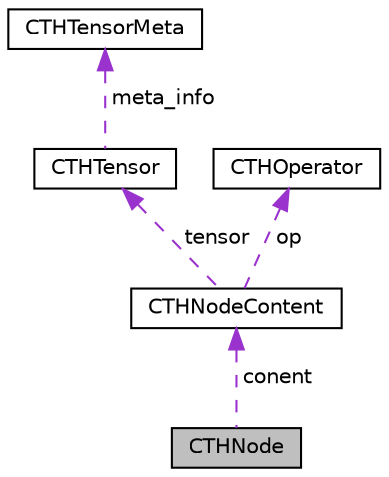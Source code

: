digraph "CTHNode"
{
 // LATEX_PDF_SIZE
  edge [fontname="Helvetica",fontsize="10",labelfontname="Helvetica",labelfontsize="10"];
  node [fontname="Helvetica",fontsize="10",shape=record];
  Node1 [label="CTHNode",height=0.2,width=0.4,color="black", fillcolor="grey75", style="filled", fontcolor="black",tooltip=" "];
  Node2 -> Node1 [dir="back",color="darkorchid3",fontsize="10",style="dashed",label=" conent" ,fontname="Helvetica"];
  Node2 [label="CTHNodeContent",height=0.2,width=0.4,color="black", fillcolor="white", style="filled",URL="$unionCTHNodeContent.html",tooltip=" "];
  Node3 -> Node2 [dir="back",color="darkorchid3",fontsize="10",style="dashed",label=" tensor" ,fontname="Helvetica"];
  Node3 [label="CTHTensor",height=0.2,width=0.4,color="black", fillcolor="white", style="filled",URL="$structCTHTensor.html",tooltip=" "];
  Node4 -> Node3 [dir="back",color="darkorchid3",fontsize="10",style="dashed",label=" meta_info" ,fontname="Helvetica"];
  Node4 [label="CTHTensorMeta",height=0.2,width=0.4,color="black", fillcolor="white", style="filled",URL="$structCTHTensorMeta.html",tooltip=" "];
  Node5 -> Node2 [dir="back",color="darkorchid3",fontsize="10",style="dashed",label=" op" ,fontname="Helvetica"];
  Node5 [label="CTHOperator",height=0.2,width=0.4,color="black", fillcolor="white", style="filled",URL="$structCTHOperator.html",tooltip=" "];
}
